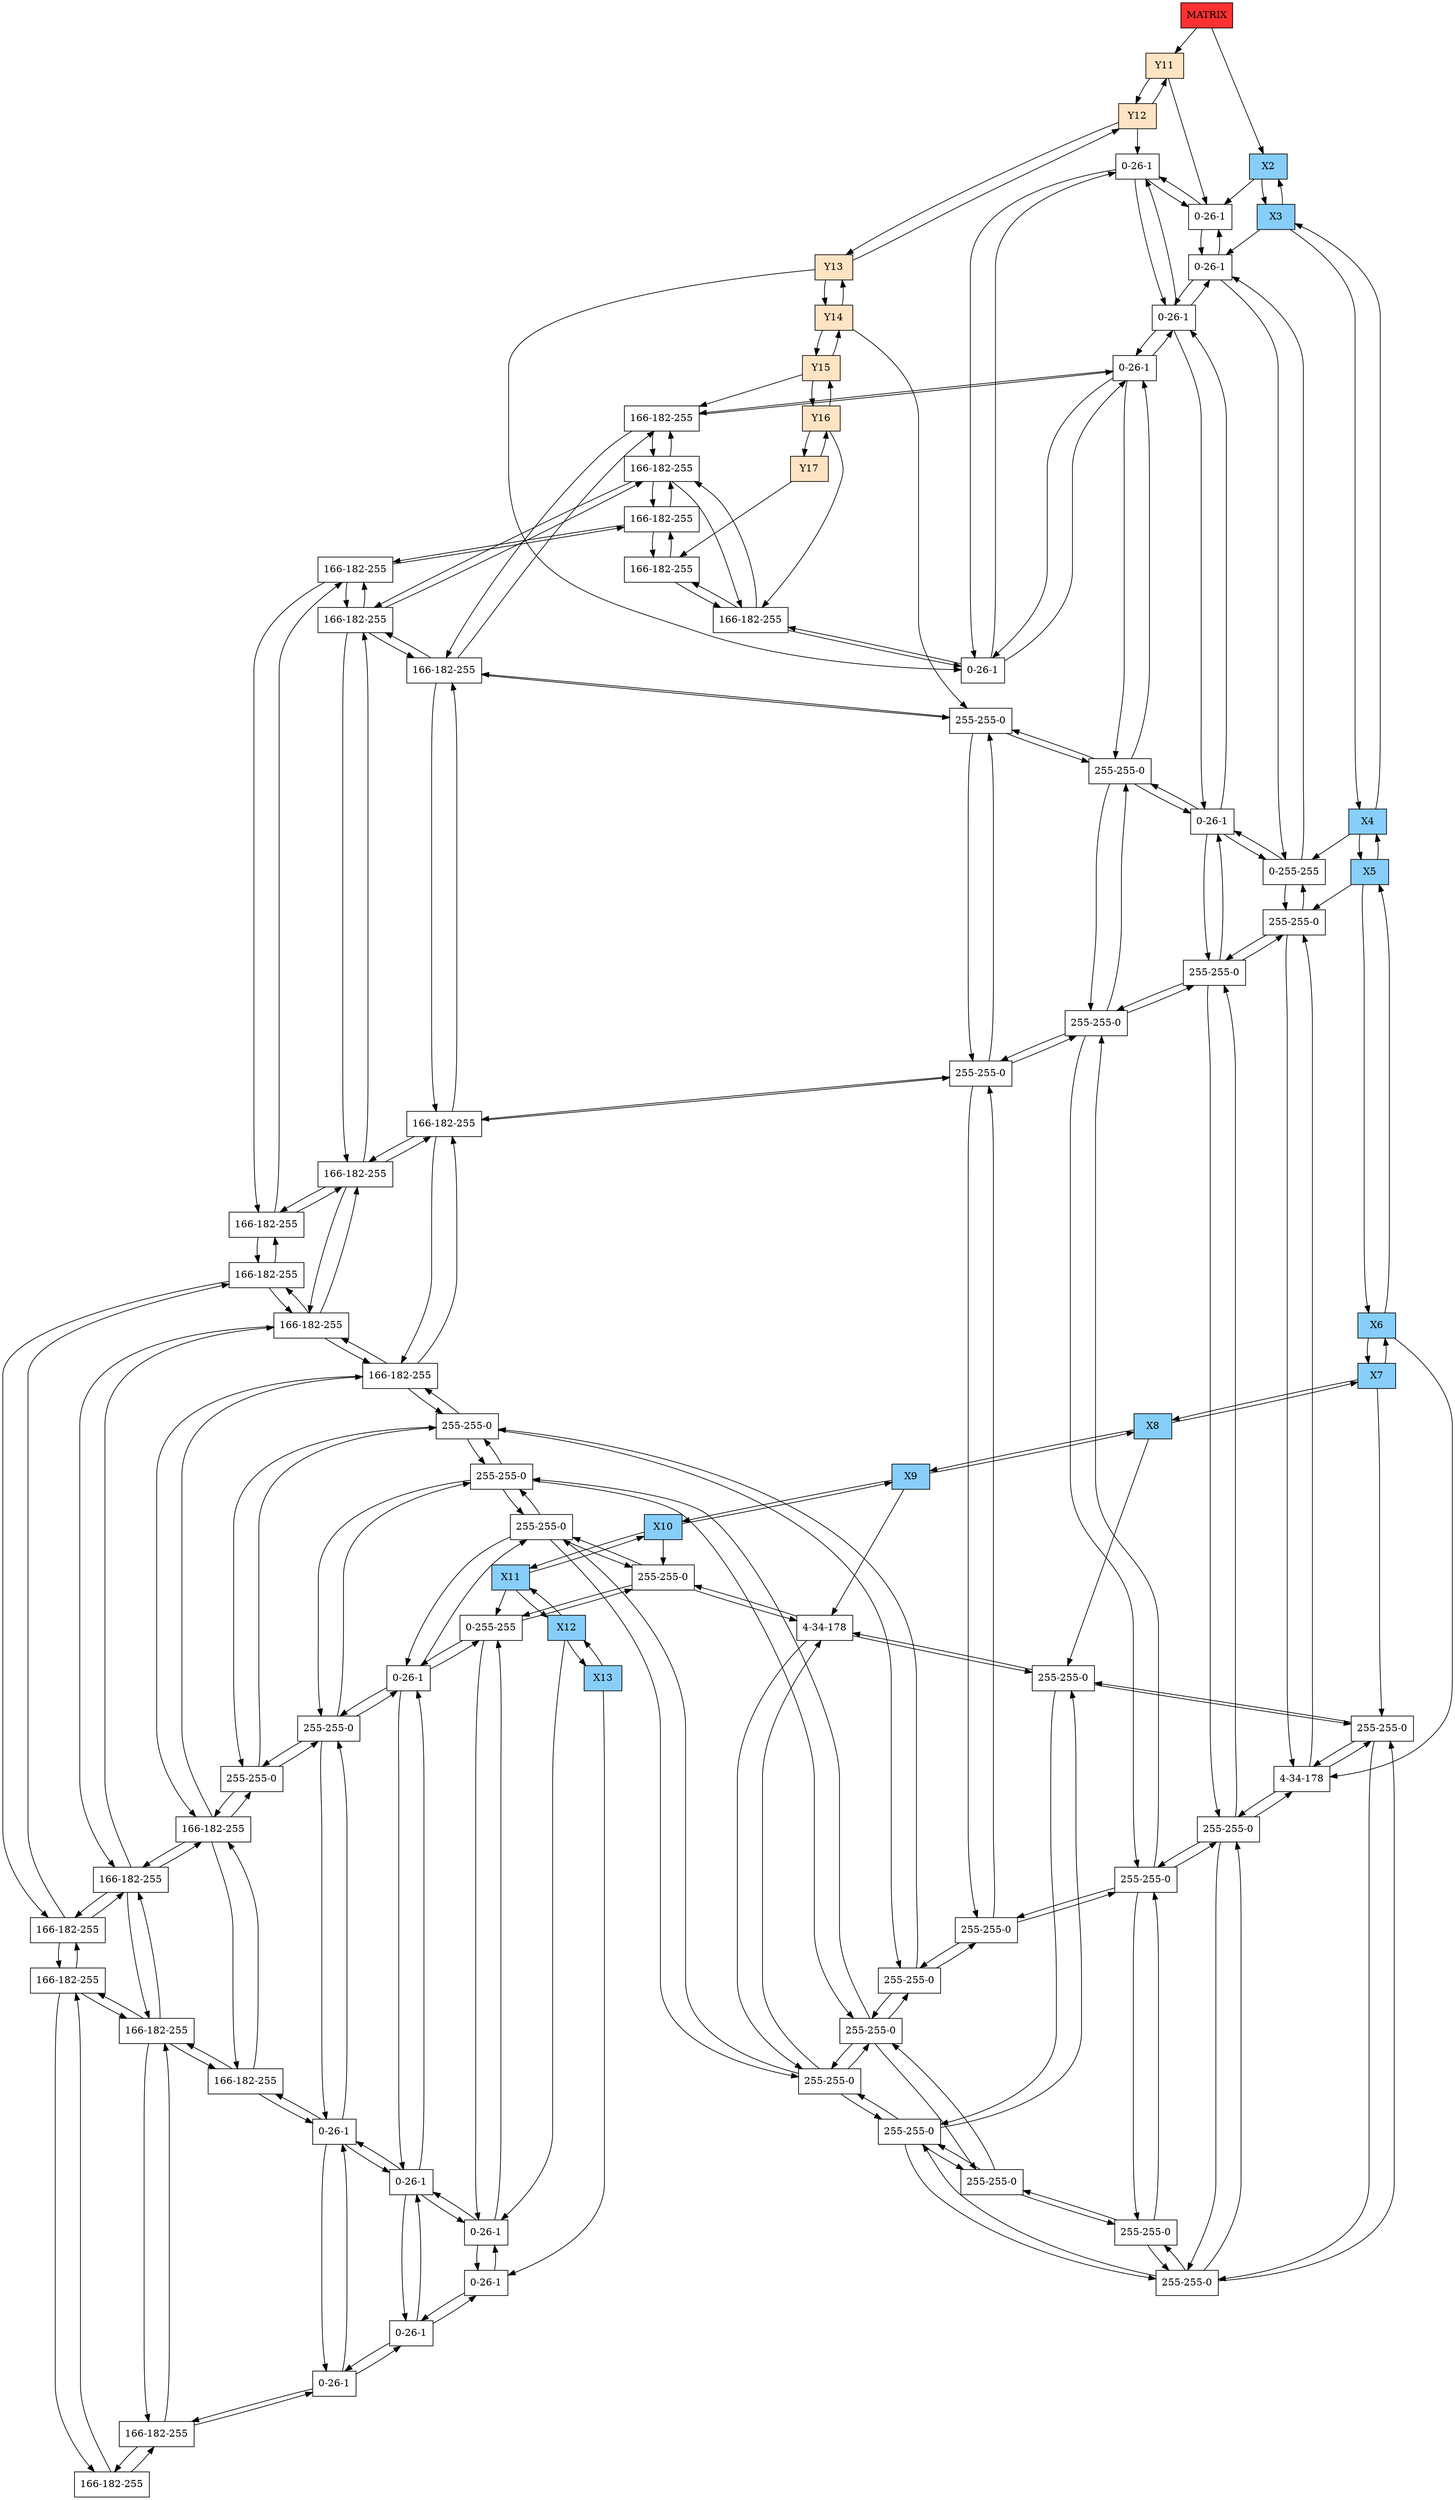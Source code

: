 digraph DISPERSA{
node[shape=box];
graph[nodesep = 0.5];
header[label="MATRIX" style=filled, fillcolor=firebrick1, pos="0,0!"];
Y11[label="Y11"  style = filled, fillcolor = bisque1, pos="0,-11!"];
Y12[label="Y12"  style = filled, fillcolor = bisque1, pos="0,-12!"];
Y13[label="Y13"  style = filled, fillcolor = bisque1, pos="0,-13!"];
Y14[label="Y14"  style = filled, fillcolor = bisque1, pos="0,-14!"];
Y15[label="Y15"  style = filled, fillcolor = bisque1, pos="0,-15!"];
Y16[label="Y16"  style = filled, fillcolor = bisque1, pos="0,-16!"];
Y17[label="Y17"  style = filled, fillcolor = bisque1, pos="0,-17!"];
X2[label="X2" style=filled, fillcolor=lightskyblue, pos="2,0!"];
X3[label="X3" style=filled, fillcolor=lightskyblue, pos="3,0!"];
X4[label="X4" style=filled, fillcolor=lightskyblue, pos="4,0!"];
X5[label="X5" style=filled, fillcolor=lightskyblue, pos="5,0!"];
X6[label="X6" style=filled, fillcolor=lightskyblue, pos="6,0!"];
X7[label="X7" style=filled, fillcolor=lightskyblue, pos="7,0!"];
X8[label="X8" style=filled, fillcolor=lightskyblue, pos="8,0!"];
X9[label="X9" style=filled, fillcolor=lightskyblue, pos="9,0!"];
X10[label="X10" style=filled, fillcolor=lightskyblue, pos="10,0!"];
X11[label="X11" style=filled, fillcolor=lightskyblue, pos="11,0!"];
X12[label="X12" style=filled, fillcolor=lightskyblue, pos="12,0!"];
X13[label="X13" style=filled, fillcolor=lightskyblue, pos="13,0!"];
header ->Y11;
header ->X2;
Y11 -> Y12 -> Y11;
Y12 -> Y13 -> Y12;
Y13 -> Y14 -> Y13;
Y14 -> Y15 -> Y14;
Y15 -> Y16 -> Y15;
Y16 -> Y17 -> Y16;
X2 -> X3 -> X2;
X3 -> X4 -> X3;
X4 -> X5 -> X4;
X5 -> X6 -> X5;
X6 -> X7 -> X6;
X7 -> X8 -> X7;
X8 -> X9 -> X8;
X9 -> X10 -> X9;
X10 -> X11 -> X10;
X11 -> X12 -> X11;
X12 -> X13 -> X12;
X2Y11[label="0-26-1" pos="2,-11!"];
X3Y11[label="0-26-1" pos="3,-11!"];
X4Y11[label="0-255-255" pos="4,-11!"];
X5Y11[label="255-255-0" pos="5,-11!"];
X6Y11[label="4-34-178" pos="6,-11!"];
X7Y11[label="255-255-0" pos="7,-11!"];
X8Y11[label="255-255-0" pos="8,-11!"];
X9Y11[label="4-34-178" pos="9,-11!"];
X10Y11[label="255-255-0" pos="10,-11!"];
X11Y11[label="0-255-255" pos="11,-11!"];
X12Y11[label="0-26-1" pos="12,-11!"];
X13Y11[label="0-26-1" pos="13,-11!"];
X2Y12[label="0-26-1" pos="2,-12!"];
X3Y12[label="0-26-1" pos="3,-12!"];
X4Y12[label="0-26-1" pos="4,-12!"];
X5Y12[label="255-255-0" pos="5,-12!"];
X6Y12[label="255-255-0" pos="6,-12!"];
X7Y12[label="255-255-0" pos="7,-12!"];
X8Y12[label="255-255-0" pos="8,-12!"];
X9Y12[label="255-255-0" pos="9,-12!"];
X10Y12[label="255-255-0" pos="10,-12!"];
X11Y12[label="0-26-1" pos="11,-12!"];
X12Y12[label="0-26-1" pos="12,-12!"];
X13Y12[label="0-26-1" pos="13,-12!"];
X2Y13[label="0-26-1" pos="2,-13!"];
X3Y13[label="0-26-1" pos="3,-13!"];
X4Y13[label="255-255-0" pos="4,-13!"];
X5Y13[label="255-255-0" pos="5,-13!"];
X6Y13[label="255-255-0" pos="6,-13!"];
X7Y13[label="255-255-0" pos="7,-13!"];
X8Y13[label="255-255-0" pos="8,-13!"];
X9Y13[label="255-255-0" pos="9,-13!"];
X10Y13[label="255-255-0" pos="10,-13!"];
X11Y13[label="255-255-0" pos="11,-13!"];
X12Y13[label="0-26-1" pos="12,-13!"];
X13Y13[label="0-26-1" pos="13,-13!"];
X4Y14[label="255-255-0" pos="4,-14!"];
X5Y14[label="255-255-0" pos="5,-14!"];
X6Y14[label="255-255-0" pos="6,-14!"];
X9Y14[label="255-255-0" pos="9,-14!"];
X10Y14[label="255-255-0" pos="10,-14!"];
X11Y14[label="255-255-0" pos="11,-14!"];
X3Y15[label="166-182-255" pos="3,-15!"];
X4Y15[label="166-182-255" pos="4,-15!"];
X5Y15[label="166-182-255" pos="5,-15!"];
X10Y15[label="166-182-255" pos="10,-15!"];
X11Y15[label="166-182-255" pos="11,-15!"];
X12Y15[label="166-182-255" pos="12,-15!"];
X2Y16[label="166-182-255" pos="2,-16!"];
X3Y16[label="166-182-255" pos="3,-16!"];
X4Y16[label="166-182-255" pos="4,-16!"];
X5Y16[label="166-182-255" pos="5,-16!"];
X10Y16[label="166-182-255" pos="10,-16!"];
X11Y16[label="166-182-255" pos="11,-16!"];
X12Y16[label="166-182-255" pos="12,-16!"];
X13Y16[label="166-182-255" pos="13,-16!"];
X2Y17[label="166-182-255" pos="2,-17!"];
X3Y17[label="166-182-255" pos="3,-17!"];
X4Y17[label="166-182-255" pos="4,-17!"];
X5Y17[label="166-182-255" pos="5,-17!"];
X10Y17[label="166-182-255" pos="10,-17!"];
X11Y17[label="166-182-255" pos="11,-17!"];
X12Y17[label="166-182-255" pos="12,-17!"];
X13Y17[label="166-182-255" pos="13,-17!"];
Y11 -> X2Y11;
X2 -> X2Y11;
X3 -> X3Y11;
X4 -> X4Y11;
X5 -> X5Y11;
X6 -> X6Y11;
X7 -> X7Y11;
X8 -> X8Y11;
X9 -> X9Y11;
X10 -> X10Y11;
X11 -> X11Y11;
X12 -> X12Y11;
X13 -> X13Y11;
X2Y11 -> X3Y11 -> X2Y11;
X2Y11 -> X2Y12 -> X2Y11;
X3Y11 -> X4Y11 -> X3Y11;
X3Y11 -> X3Y12 -> X3Y11;
X4Y11 -> X5Y11 -> X4Y11;
X4Y11 -> X4Y12 -> X4Y11;
X5Y11 -> X6Y11 -> X5Y11;
X5Y11 -> X5Y12 -> X5Y11;
X6Y11 -> X7Y11 -> X6Y11;
X6Y11 -> X6Y12 -> X6Y11;
X7Y11 -> X8Y11 -> X7Y11;
X7Y11 -> X7Y12 -> X7Y11;
X8Y11 -> X9Y11 -> X8Y11;
X8Y11 -> X8Y12 -> X8Y11;
X9Y11 -> X10Y11 -> X9Y11;
X9Y11 -> X9Y12 -> X9Y11;
X10Y11 -> X11Y11 -> X10Y11;
X10Y11 -> X10Y12 -> X10Y11;
X11Y11 -> X12Y11 -> X11Y11;
X11Y11 -> X11Y12 -> X11Y11;
X12Y11 -> X13Y11 -> X12Y11;
X12Y11 -> X12Y12 -> X12Y11;
X13Y11 -> X13Y12 -> X13Y11;
Y12 -> X2Y12;
X2Y12 -> X3Y12 -> X2Y12;
X2Y12 -> X2Y13 -> X2Y12;
X3Y12 -> X4Y12 -> X3Y12;
X3Y12 -> X3Y13 -> X3Y12;
X4Y12 -> X5Y12 -> X4Y12;
X4Y12 -> X4Y13 -> X4Y12;
X5Y12 -> X6Y12 -> X5Y12;
X5Y12 -> X5Y13 -> X5Y12;
X6Y12 -> X7Y12 -> X6Y12;
X6Y12 -> X6Y13 -> X6Y12;
X7Y12 -> X8Y12 -> X7Y12;
X7Y12 -> X7Y13 -> X7Y12;
X8Y12 -> X9Y12 -> X8Y12;
X8Y12 -> X8Y13 -> X8Y12;
X9Y12 -> X10Y12 -> X9Y12;
X9Y12 -> X9Y13 -> X9Y12;
X10Y12 -> X11Y12 -> X10Y12;
X10Y12 -> X10Y13 -> X10Y12;
X11Y12 -> X12Y12 -> X11Y12;
X11Y12 -> X11Y13 -> X11Y12;
X12Y12 -> X13Y12 -> X12Y12;
X12Y12 -> X12Y13 -> X12Y12;
X13Y12 -> X13Y13 -> X13Y12;
Y13 -> X2Y13;
X2Y13 -> X3Y13 -> X2Y13;
X2Y13 -> X2Y16 -> X2Y13;
X3Y13 -> X4Y13 -> X3Y13;
X3Y13 -> X3Y15 -> X3Y13;
X4Y13 -> X5Y13 -> X4Y13;
X4Y13 -> X4Y14 -> X4Y13;
X5Y13 -> X6Y13 -> X5Y13;
X5Y13 -> X5Y14 -> X5Y13;
X6Y13 -> X7Y13 -> X6Y13;
X6Y13 -> X6Y14 -> X6Y13;
X7Y13 -> X8Y13 -> X7Y13;
X8Y13 -> X9Y13 -> X8Y13;
X9Y13 -> X10Y13 -> X9Y13;
X9Y13 -> X9Y14 -> X9Y13;
X10Y13 -> X11Y13 -> X10Y13;
X10Y13 -> X10Y14 -> X10Y13;
X11Y13 -> X12Y13 -> X11Y13;
X11Y13 -> X11Y14 -> X11Y13;
X12Y13 -> X13Y13 -> X12Y13;
X12Y13 -> X12Y15 -> X12Y13;
X13Y13 -> X13Y16 -> X13Y13;
Y14 -> X4Y14;
X4Y14 -> X5Y14 -> X4Y14;
X4Y14 -> X4Y15 -> X4Y14;
X5Y14 -> X6Y14 -> X5Y14;
X5Y14 -> X5Y15 -> X5Y14;
X6Y14 -> X9Y14 -> X6Y14;
X9Y14 -> X10Y14 -> X9Y14;
X10Y14 -> X11Y14 -> X10Y14;
X10Y14 -> X10Y15 -> X10Y14;
X11Y14 -> X11Y15 -> X11Y14;
Y15 -> X3Y15;
X3Y15 -> X4Y15 -> X3Y15;
X3Y15 -> X3Y16 -> X3Y15;
X4Y15 -> X5Y15 -> X4Y15;
X4Y15 -> X4Y16 -> X4Y15;
X5Y15 -> X10Y15 -> X5Y15;
X5Y15 -> X5Y16 -> X5Y15;
X10Y15 -> X11Y15 -> X10Y15;
X10Y15 -> X10Y16 -> X10Y15;
X11Y15 -> X12Y15 -> X11Y15;
X11Y15 -> X11Y16 -> X11Y15;
X12Y15 -> X12Y16 -> X12Y15;
Y16 -> X2Y16;
X2Y16 -> X3Y16 -> X2Y16;
X2Y16 -> X2Y17 -> X2Y16;
X3Y16 -> X4Y16 -> X3Y16;
X3Y16 -> X3Y17 -> X3Y16;
X4Y16 -> X5Y16 -> X4Y16;
X4Y16 -> X4Y17 -> X4Y16;
X5Y16 -> X10Y16 -> X5Y16;
X5Y16 -> X5Y17 -> X5Y16;
X10Y16 -> X11Y16 -> X10Y16;
X10Y16 -> X10Y17 -> X10Y16;
X11Y16 -> X12Y16 -> X11Y16;
X11Y16 -> X11Y17 -> X11Y16;
X12Y16 -> X13Y16 -> X12Y16;
X12Y16 -> X12Y17 -> X12Y16;
X13Y16 -> X13Y17 -> X13Y16;
Y17 -> X2Y17;
X2Y17 -> X3Y17 -> X2Y17;
X3Y17 -> X4Y17 -> X3Y17;
X4Y17 -> X5Y17 -> X4Y17;
X5Y17 -> X10Y17 -> X5Y17;
X10Y17 -> X11Y17 -> X10Y17;
X11Y17 -> X12Y17 -> X11Y17;
X12Y17 -> X13Y17 -> X12Y17;
}